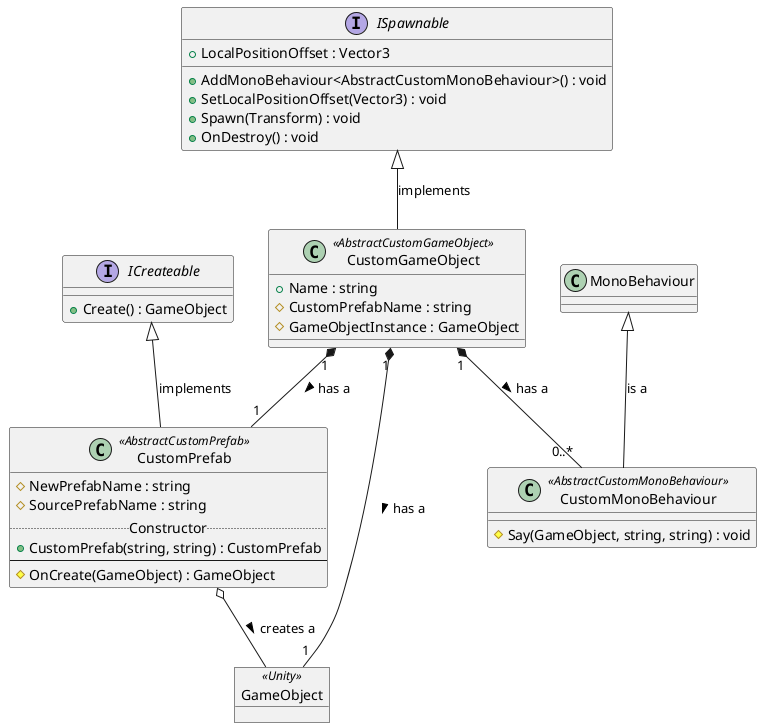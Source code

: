 ﻿@startuml

object GameObject <<Unity>>

interface ISpawnable {
	+LocalPositionOffset : Vector3 
	+AddMonoBehaviour<AbstractCustomMonoBehaviour>() : void
	+SetLocalPositionOffset(Vector3) : void
	+Spawn(Transform) : void
	+OnDestroy() : void 
}

interface ICreateable {
	+Create() : GameObject
}

class CustomGameObject <<AbstractCustomGameObject>> {
	+Name : string
	#CustomPrefabName : string 
	#GameObjectInstance : GameObject
}

class CustomPrefab <<AbstractCustomPrefab>> {
	#NewPrefabName : string
	#SourcePrefabName : string
	.. Constructor ..
	+CustomPrefab(string, string) : CustomPrefab
	--
	#OnCreate(GameObject) : GameObject 
}

class CustomMonoBehaviour <<AbstractCustomMonoBehaviour>> {
	#Say(GameObject, string, string) : void

}

CustomGameObject "1" *-- "1" GameObject : has a >
CustomGameObject "1" *-- "1" CustomPrefab : has a >
ICreateable <|-- CustomPrefab : implements
CustomPrefab o-- GameObject : creates a >
MonoBehaviour <|-- CustomMonoBehaviour : is a
ISpawnable <|-- CustomGameObject : implements
CustomGameObject "1" *-- "0..*" CustomMonoBehaviour : has a >

@enduml